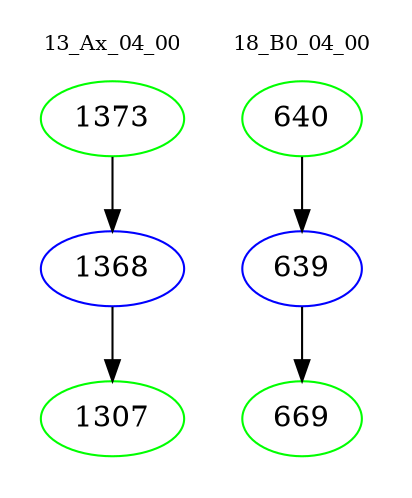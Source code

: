 digraph{
subgraph cluster_0 {
color = white
label = "13_Ax_04_00";
fontsize=10;
T0_1373 [label="1373", color="green"]
T0_1373 -> T0_1368 [color="black"]
T0_1368 [label="1368", color="blue"]
T0_1368 -> T0_1307 [color="black"]
T0_1307 [label="1307", color="green"]
}
subgraph cluster_1 {
color = white
label = "18_B0_04_00";
fontsize=10;
T1_640 [label="640", color="green"]
T1_640 -> T1_639 [color="black"]
T1_639 [label="639", color="blue"]
T1_639 -> T1_669 [color="black"]
T1_669 [label="669", color="green"]
}
}
